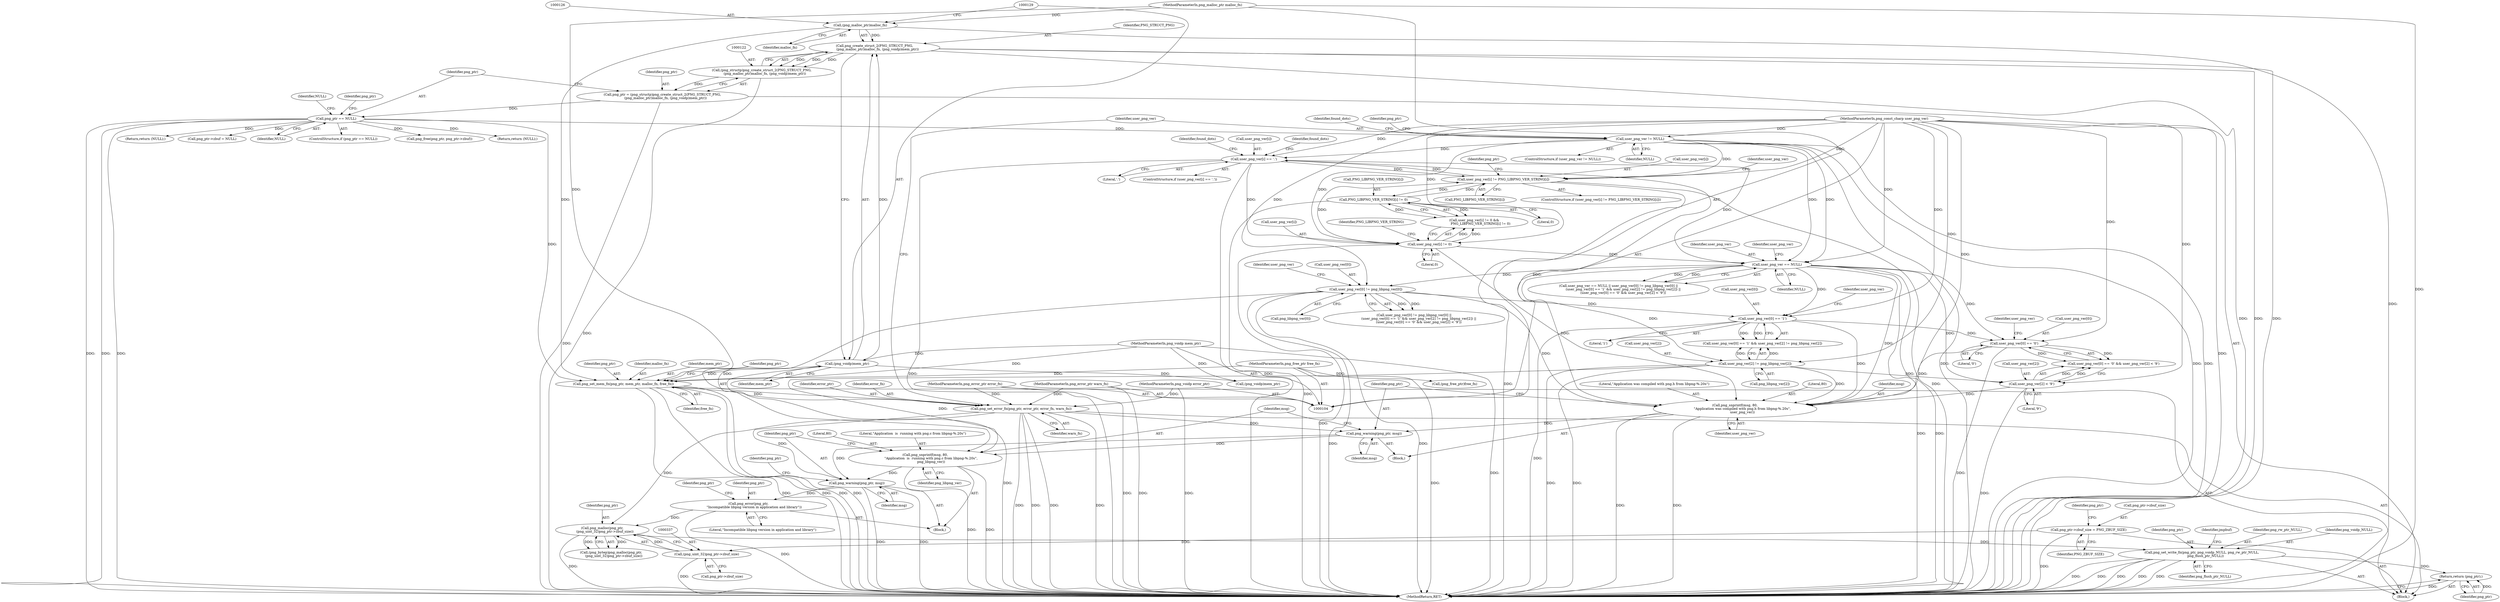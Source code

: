 digraph "0_Chrome_7f3d85b096f66870a15b37c2f40b219b2e292693_24@API" {
"1000341" [label="(Call,png_set_write_fn(png_ptr, png_voidp_NULL, png_rw_ptr_NULL,\n       png_flush_ptr_NULL))"];
"1000334" [label="(Call,png_malloc(png_ptr,\n     (png_uint_32)png_ptr->zbuf_size))"];
"1000185" [label="(Call,png_set_error_fn(png_ptr, error_ptr, error_fn, warn_fn))"];
"1000180" [label="(Call,png_set_mem_fn(png_ptr, mem_ptr, malloc_fn, free_fn))"];
"1000132" [label="(Call,png_ptr == NULL)"];
"1000119" [label="(Call,png_ptr = (png_structp)png_create_struct_2(PNG_STRUCT_PNG,\n      (png_malloc_ptr)malloc_fn, (png_voidp)mem_ptr))"];
"1000121" [label="(Call,(png_structp)png_create_struct_2(PNG_STRUCT_PNG,\n      (png_malloc_ptr)malloc_fn, (png_voidp)mem_ptr))"];
"1000123" [label="(Call,png_create_struct_2(PNG_STRUCT_PNG,\n      (png_malloc_ptr)malloc_fn, (png_voidp)mem_ptr))"];
"1000125" [label="(Call,(png_malloc_ptr)malloc_fn)"];
"1000110" [label="(MethodParameterIn,png_malloc_ptr malloc_fn)"];
"1000128" [label="(Call,(png_voidp)mem_ptr)"];
"1000109" [label="(MethodParameterIn,png_voidp mem_ptr)"];
"1000111" [label="(MethodParameterIn,png_free_ptr free_fn)"];
"1000106" [label="(MethodParameterIn,png_voidp error_ptr)"];
"1000107" [label="(MethodParameterIn,png_error_ptr error_fn)"];
"1000108" [label="(MethodParameterIn,png_error_ptr warn_fn)"];
"1000320" [label="(Call,png_error(png_ptr,\n           \"Incompatible libpng version in application and library\"))"];
"1000312" [label="(Call,png_warning(png_ptr, msg))"];
"1000304" [label="(Call,png_warning(png_ptr, msg))"];
"1000299" [label="(Call,png_snprintf(msg, 80,\n              \"Application was compiled with png.h from libpng-%.20s\",\n              user_png_ver))"];
"1000258" [label="(Call,user_png_ver == NULL)"];
"1000221" [label="(Call,user_png_ver[i] == '.')"];
"1000208" [label="(Call,user_png_ver[i] != PNG_LIBPNG_VER_STRING[i])"];
"1000233" [label="(Call,user_png_ver[i] != 0)"];
"1000191" [label="(Call,user_png_ver != NULL)"];
"1000105" [label="(MethodParameterIn,png_const_charp user_png_ver)"];
"1000238" [label="(Call,PNG_LIBPNG_VER_STRING[i] != 0)"];
"1000284" [label="(Call,user_png_ver[0] == '0')"];
"1000271" [label="(Call,user_png_ver[0] == '1')"];
"1000262" [label="(Call,user_png_ver[0] != png_libpng_ver[0])"];
"1000289" [label="(Call,user_png_ver[2] < '9')"];
"1000276" [label="(Call,user_png_ver[2] != png_libpng_ver[2])"];
"1000307" [label="(Call,png_snprintf(msg, 80,\n           \"Application  is  running with png.c from libpng-%.20s\",\n           png_libpng_ver))"];
"1000336" [label="(Call,(png_uint_32)png_ptr->zbuf_size)"];
"1000323" [label="(Call,png_ptr->zbuf_size = PNG_ZBUF_SIZE)"];
"1000357" [label="(Return,return (png_ptr);)"];
"1000135" [label="(Return,return (NULL);)"];
"1000263" [label="(Call,user_png_ver[0])"];
"1000357" [label="(Return,return (png_ptr);)"];
"1000156" [label="(Call,png_ptr->zbuf = NULL)"];
"1000272" [label="(Call,user_png_ver[0])"];
"1000191" [label="(Call,user_png_ver != NULL)"];
"1000257" [label="(Call,user_png_ver == NULL || user_png_ver[0] != png_libpng_ver[0] ||\n         (user_png_ver[0] == '1' && user_png_ver[2] != png_libpng_ver[2]) ||\n         (user_png_ver[0] == '0' && user_png_ver[2] < '9'))"];
"1000320" [label="(Call,png_error(png_ptr,\n           \"Incompatible libpng version in application and library\"))"];
"1000303" [label="(Identifier,user_png_ver)"];
"1000280" [label="(Call,png_libpng_ver[2])"];
"1000232" [label="(Call,user_png_ver[i] != 0 &&\n            PNG_LIBPNG_VER_STRING[i] != 0)"];
"1000266" [label="(Call,png_libpng_ver[0])"];
"1000192" [label="(Identifier,user_png_ver)"];
"1000107" [label="(MethodParameterIn,png_error_ptr error_fn)"];
"1000125" [label="(Call,(png_malloc_ptr)malloc_fn)"];
"1000291" [label="(Identifier,user_png_ver)"];
"1000165" [label="(Call,(png_free_ptr)free_fn)"];
"1000275" [label="(Literal,'1')"];
"1000345" [label="(Identifier,png_flush_ptr_NULL)"];
"1000304" [label="(Call,png_warning(png_ptr, msg))"];
"1000134" [label="(Identifier,NULL)"];
"1000239" [label="(Call,PNG_LIBPNG_VER_STRING[i])"];
"1000312" [label="(Call,png_warning(png_ptr, msg))"];
"1000230" [label="(Identifier,found_dots)"];
"1000270" [label="(Call,user_png_ver[0] == '1' && user_png_ver[2] != png_libpng_ver[2])"];
"1000278" [label="(Identifier,user_png_ver)"];
"1000222" [label="(Call,user_png_ver[i])"];
"1000344" [label="(Identifier,png_rw_ptr_NULL)"];
"1000186" [label="(Identifier,png_ptr)"];
"1000327" [label="(Identifier,PNG_ZBUF_SIZE)"];
"1000183" [label="(Identifier,malloc_fn)"];
"1000212" [label="(Call,PNG_LIBPNG_VER_STRING[i])"];
"1000306" [label="(Identifier,msg)"];
"1000123" [label="(Call,png_create_struct_2(PNG_STRUCT_PNG,\n      (png_malloc_ptr)malloc_fn, (png_voidp)mem_ptr))"];
"1000293" [label="(Literal,'9')"];
"1000185" [label="(Call,png_set_error_fn(png_ptr, error_ptr, error_fn, warn_fn))"];
"1000300" [label="(Identifier,msg)"];
"1000288" [label="(Literal,'0')"];
"1000261" [label="(Call,user_png_ver[0] != png_libpng_ver[0] ||\n         (user_png_ver[0] == '1' && user_png_ver[2] != png_libpng_ver[2]) ||\n         (user_png_ver[0] == '0' && user_png_ver[2] < '9'))"];
"1000127" [label="(Identifier,malloc_fn)"];
"1000132" [label="(Call,png_ptr == NULL)"];
"1000294" [label="(Block,)"];
"1000277" [label="(Call,user_png_ver[2])"];
"1000309" [label="(Literal,80)"];
"1000283" [label="(Call,user_png_ver[0] == '0' && user_png_ver[2] < '9')"];
"1000299" [label="(Call,png_snprintf(msg, 80,\n              \"Application was compiled with png.h from libpng-%.20s\",\n              user_png_ver))"];
"1000290" [label="(Call,user_png_ver[2])"];
"1000131" [label="(ControlStructure,if (png_ptr == NULL))"];
"1000323" [label="(Call,png_ptr->zbuf_size = PNG_ZBUF_SIZE)"];
"1000260" [label="(Identifier,NULL)"];
"1000184" [label="(Identifier,free_fn)"];
"1000307" [label="(Call,png_snprintf(msg, 80,\n           \"Application  is  running with png.c from libpng-%.20s\",\n           png_libpng_ver))"];
"1000190" [label="(ControlStructure,if (user_png_ver != NULL))"];
"1000182" [label="(Identifier,mem_ptr)"];
"1000359" [label="(MethodReturn,RET)"];
"1000233" [label="(Call,user_png_ver[i] != 0)"];
"1000284" [label="(Call,user_png_ver[0] == '0')"];
"1000343" [label="(Identifier,png_voidp_NULL)"];
"1000313" [label="(Identifier,png_ptr)"];
"1000151" [label="(Call,png_free(png_ptr, png_ptr->zbuf))"];
"1000259" [label="(Identifier,user_png_ver)"];
"1000139" [label="(Identifier,png_ptr)"];
"1000221" [label="(Call,user_png_ver[i] == '.')"];
"1000207" [label="(ControlStructure,if (user_png_ver[i] != PNG_LIBPNG_VER_STRING[i]))"];
"1000332" [label="(Call,(png_bytep)png_malloc(png_ptr,\n     (png_uint_32)png_ptr->zbuf_size))"];
"1000237" [label="(Literal,0)"];
"1000298" [label="(Block,)"];
"1000342" [label="(Identifier,png_ptr)"];
"1000217" [label="(Identifier,png_ptr)"];
"1000119" [label="(Call,png_ptr = (png_structp)png_create_struct_2(PNG_STRUCT_PNG,\n      (png_malloc_ptr)malloc_fn, (png_voidp)mem_ptr))"];
"1000240" [label="(Identifier,PNG_LIBPNG_VER_STRING)"];
"1000324" [label="(Call,png_ptr->zbuf_size)"];
"1000128" [label="(Call,(png_voidp)mem_ptr)"];
"1000302" [label="(Literal,\"Application was compiled with png.h from libpng-%.20s\")"];
"1000111" [label="(MethodParameterIn,png_free_ptr free_fn)"];
"1000225" [label="(Literal,'.')"];
"1000187" [label="(Identifier,error_ptr)"];
"1000311" [label="(Identifier,png_libpng_ver)"];
"1000317" [label="(Identifier,png_ptr)"];
"1000130" [label="(Identifier,mem_ptr)"];
"1000189" [label="(Identifier,warn_fn)"];
"1000109" [label="(MethodParameterIn,png_voidp mem_ptr)"];
"1000136" [label="(Identifier,NULL)"];
"1000209" [label="(Call,user_png_ver[i])"];
"1000168" [label="(Call,(png_voidp)mem_ptr)"];
"1000188" [label="(Identifier,error_fn)"];
"1000358" [label="(Identifier,png_ptr)"];
"1000181" [label="(Identifier,png_ptr)"];
"1000314" [label="(Identifier,msg)"];
"1000264" [label="(Identifier,user_png_ver)"];
"1000338" [label="(Call,png_ptr->zbuf_size)"];
"1000330" [label="(Identifier,png_ptr)"];
"1000348" [label="(Identifier,jmpbuf)"];
"1000322" [label="(Literal,\"Incompatible libpng version in application and library\")"];
"1000121" [label="(Call,(png_structp)png_create_struct_2(PNG_STRUCT_PNG,\n      (png_malloc_ptr)malloc_fn, (png_voidp)mem_ptr))"];
"1000310" [label="(Literal,\"Application  is  running with png.c from libpng-%.20s\")"];
"1000110" [label="(MethodParameterIn,png_malloc_ptr malloc_fn)"];
"1000112" [label="(Block,)"];
"1000220" [label="(ControlStructure,if (user_png_ver[i] == '.'))"];
"1000325" [label="(Identifier,png_ptr)"];
"1000180" [label="(Call,png_set_mem_fn(png_ptr, mem_ptr, malloc_fn, free_fn))"];
"1000223" [label="(Identifier,user_png_ver)"];
"1000120" [label="(Identifier,png_ptr)"];
"1000234" [label="(Call,user_png_ver[i])"];
"1000124" [label="(Identifier,PNG_STRUCT_PNG)"];
"1000246" [label="(Identifier,png_ptr)"];
"1000197" [label="(Identifier,found_dots)"];
"1000273" [label="(Identifier,user_png_ver)"];
"1000108" [label="(MethodParameterIn,png_error_ptr warn_fn)"];
"1000271" [label="(Call,user_png_ver[0] == '1')"];
"1000334" [label="(Call,png_malloc(png_ptr,\n     (png_uint_32)png_ptr->zbuf_size))"];
"1000242" [label="(Literal,0)"];
"1000262" [label="(Call,user_png_ver[0] != png_libpng_ver[0])"];
"1000258" [label="(Call,user_png_ver == NULL)"];
"1000133" [label="(Identifier,png_ptr)"];
"1000305" [label="(Identifier,png_ptr)"];
"1000289" [label="(Call,user_png_ver[2] < '9')"];
"1000341" [label="(Call,png_set_write_fn(png_ptr, png_voidp_NULL, png_rw_ptr_NULL,\n       png_flush_ptr_NULL))"];
"1000301" [label="(Literal,80)"];
"1000208" [label="(Call,user_png_ver[i] != PNG_LIBPNG_VER_STRING[i])"];
"1000238" [label="(Call,PNG_LIBPNG_VER_STRING[i] != 0)"];
"1000308" [label="(Identifier,msg)"];
"1000335" [label="(Identifier,png_ptr)"];
"1000227" [label="(Identifier,found_dots)"];
"1000105" [label="(MethodParameterIn,png_const_charp user_png_ver)"];
"1000193" [label="(Identifier,NULL)"];
"1000321" [label="(Identifier,png_ptr)"];
"1000285" [label="(Call,user_png_ver[0])"];
"1000336" [label="(Call,(png_uint_32)png_ptr->zbuf_size)"];
"1000106" [label="(MethodParameterIn,png_voidp error_ptr)"];
"1000276" [label="(Call,user_png_ver[2] != png_libpng_ver[2])"];
"1000171" [label="(Return,return (NULL);)"];
"1000341" -> "1000112"  [label="AST: "];
"1000341" -> "1000345"  [label="CFG: "];
"1000342" -> "1000341"  [label="AST: "];
"1000343" -> "1000341"  [label="AST: "];
"1000344" -> "1000341"  [label="AST: "];
"1000345" -> "1000341"  [label="AST: "];
"1000348" -> "1000341"  [label="CFG: "];
"1000341" -> "1000359"  [label="DDG: "];
"1000341" -> "1000359"  [label="DDG: "];
"1000341" -> "1000359"  [label="DDG: "];
"1000341" -> "1000359"  [label="DDG: "];
"1000341" -> "1000359"  [label="DDG: "];
"1000334" -> "1000341"  [label="DDG: "];
"1000341" -> "1000357"  [label="DDG: "];
"1000334" -> "1000332"  [label="AST: "];
"1000334" -> "1000336"  [label="CFG: "];
"1000335" -> "1000334"  [label="AST: "];
"1000336" -> "1000334"  [label="AST: "];
"1000332" -> "1000334"  [label="CFG: "];
"1000334" -> "1000359"  [label="DDG: "];
"1000334" -> "1000332"  [label="DDG: "];
"1000334" -> "1000332"  [label="DDG: "];
"1000185" -> "1000334"  [label="DDG: "];
"1000320" -> "1000334"  [label="DDG: "];
"1000336" -> "1000334"  [label="DDG: "];
"1000185" -> "1000112"  [label="AST: "];
"1000185" -> "1000189"  [label="CFG: "];
"1000186" -> "1000185"  [label="AST: "];
"1000187" -> "1000185"  [label="AST: "];
"1000188" -> "1000185"  [label="AST: "];
"1000189" -> "1000185"  [label="AST: "];
"1000192" -> "1000185"  [label="CFG: "];
"1000185" -> "1000359"  [label="DDG: "];
"1000185" -> "1000359"  [label="DDG: "];
"1000185" -> "1000359"  [label="DDG: "];
"1000185" -> "1000359"  [label="DDG: "];
"1000180" -> "1000185"  [label="DDG: "];
"1000106" -> "1000185"  [label="DDG: "];
"1000107" -> "1000185"  [label="DDG: "];
"1000108" -> "1000185"  [label="DDG: "];
"1000185" -> "1000304"  [label="DDG: "];
"1000185" -> "1000312"  [label="DDG: "];
"1000180" -> "1000112"  [label="AST: "];
"1000180" -> "1000184"  [label="CFG: "];
"1000181" -> "1000180"  [label="AST: "];
"1000182" -> "1000180"  [label="AST: "];
"1000183" -> "1000180"  [label="AST: "];
"1000184" -> "1000180"  [label="AST: "];
"1000186" -> "1000180"  [label="CFG: "];
"1000180" -> "1000359"  [label="DDG: "];
"1000180" -> "1000359"  [label="DDG: "];
"1000180" -> "1000359"  [label="DDG: "];
"1000180" -> "1000359"  [label="DDG: "];
"1000132" -> "1000180"  [label="DDG: "];
"1000128" -> "1000180"  [label="DDG: "];
"1000109" -> "1000180"  [label="DDG: "];
"1000125" -> "1000180"  [label="DDG: "];
"1000110" -> "1000180"  [label="DDG: "];
"1000111" -> "1000180"  [label="DDG: "];
"1000132" -> "1000131"  [label="AST: "];
"1000132" -> "1000134"  [label="CFG: "];
"1000133" -> "1000132"  [label="AST: "];
"1000134" -> "1000132"  [label="AST: "];
"1000136" -> "1000132"  [label="CFG: "];
"1000139" -> "1000132"  [label="CFG: "];
"1000132" -> "1000359"  [label="DDG: "];
"1000132" -> "1000359"  [label="DDG: "];
"1000132" -> "1000359"  [label="DDG: "];
"1000119" -> "1000132"  [label="DDG: "];
"1000132" -> "1000135"  [label="DDG: "];
"1000132" -> "1000151"  [label="DDG: "];
"1000132" -> "1000156"  [label="DDG: "];
"1000132" -> "1000171"  [label="DDG: "];
"1000132" -> "1000191"  [label="DDG: "];
"1000119" -> "1000112"  [label="AST: "];
"1000119" -> "1000121"  [label="CFG: "];
"1000120" -> "1000119"  [label="AST: "];
"1000121" -> "1000119"  [label="AST: "];
"1000133" -> "1000119"  [label="CFG: "];
"1000119" -> "1000359"  [label="DDG: "];
"1000121" -> "1000119"  [label="DDG: "];
"1000121" -> "1000123"  [label="CFG: "];
"1000122" -> "1000121"  [label="AST: "];
"1000123" -> "1000121"  [label="AST: "];
"1000121" -> "1000359"  [label="DDG: "];
"1000123" -> "1000121"  [label="DDG: "];
"1000123" -> "1000121"  [label="DDG: "];
"1000123" -> "1000121"  [label="DDG: "];
"1000123" -> "1000128"  [label="CFG: "];
"1000124" -> "1000123"  [label="AST: "];
"1000125" -> "1000123"  [label="AST: "];
"1000128" -> "1000123"  [label="AST: "];
"1000123" -> "1000359"  [label="DDG: "];
"1000123" -> "1000359"  [label="DDG: "];
"1000123" -> "1000359"  [label="DDG: "];
"1000125" -> "1000123"  [label="DDG: "];
"1000128" -> "1000123"  [label="DDG: "];
"1000125" -> "1000127"  [label="CFG: "];
"1000126" -> "1000125"  [label="AST: "];
"1000127" -> "1000125"  [label="AST: "];
"1000129" -> "1000125"  [label="CFG: "];
"1000125" -> "1000359"  [label="DDG: "];
"1000110" -> "1000125"  [label="DDG: "];
"1000110" -> "1000104"  [label="AST: "];
"1000110" -> "1000359"  [label="DDG: "];
"1000128" -> "1000130"  [label="CFG: "];
"1000129" -> "1000128"  [label="AST: "];
"1000130" -> "1000128"  [label="AST: "];
"1000128" -> "1000359"  [label="DDG: "];
"1000109" -> "1000128"  [label="DDG: "];
"1000128" -> "1000168"  [label="DDG: "];
"1000109" -> "1000104"  [label="AST: "];
"1000109" -> "1000359"  [label="DDG: "];
"1000109" -> "1000168"  [label="DDG: "];
"1000111" -> "1000104"  [label="AST: "];
"1000111" -> "1000359"  [label="DDG: "];
"1000111" -> "1000165"  [label="DDG: "];
"1000106" -> "1000104"  [label="AST: "];
"1000106" -> "1000359"  [label="DDG: "];
"1000107" -> "1000104"  [label="AST: "];
"1000107" -> "1000359"  [label="DDG: "];
"1000108" -> "1000104"  [label="AST: "];
"1000108" -> "1000359"  [label="DDG: "];
"1000320" -> "1000294"  [label="AST: "];
"1000320" -> "1000322"  [label="CFG: "];
"1000321" -> "1000320"  [label="AST: "];
"1000322" -> "1000320"  [label="AST: "];
"1000325" -> "1000320"  [label="CFG: "];
"1000320" -> "1000359"  [label="DDG: "];
"1000312" -> "1000320"  [label="DDG: "];
"1000312" -> "1000294"  [label="AST: "];
"1000312" -> "1000314"  [label="CFG: "];
"1000313" -> "1000312"  [label="AST: "];
"1000314" -> "1000312"  [label="AST: "];
"1000317" -> "1000312"  [label="CFG: "];
"1000312" -> "1000359"  [label="DDG: "];
"1000312" -> "1000359"  [label="DDG: "];
"1000304" -> "1000312"  [label="DDG: "];
"1000307" -> "1000312"  [label="DDG: "];
"1000304" -> "1000298"  [label="AST: "];
"1000304" -> "1000306"  [label="CFG: "];
"1000305" -> "1000304"  [label="AST: "];
"1000306" -> "1000304"  [label="AST: "];
"1000308" -> "1000304"  [label="CFG: "];
"1000299" -> "1000304"  [label="DDG: "];
"1000304" -> "1000307"  [label="DDG: "];
"1000299" -> "1000298"  [label="AST: "];
"1000299" -> "1000303"  [label="CFG: "];
"1000300" -> "1000299"  [label="AST: "];
"1000301" -> "1000299"  [label="AST: "];
"1000302" -> "1000299"  [label="AST: "];
"1000303" -> "1000299"  [label="AST: "];
"1000305" -> "1000299"  [label="CFG: "];
"1000299" -> "1000359"  [label="DDG: "];
"1000299" -> "1000359"  [label="DDG: "];
"1000258" -> "1000299"  [label="DDG: "];
"1000284" -> "1000299"  [label="DDG: "];
"1000289" -> "1000299"  [label="DDG: "];
"1000262" -> "1000299"  [label="DDG: "];
"1000221" -> "1000299"  [label="DDG: "];
"1000271" -> "1000299"  [label="DDG: "];
"1000233" -> "1000299"  [label="DDG: "];
"1000276" -> "1000299"  [label="DDG: "];
"1000105" -> "1000299"  [label="DDG: "];
"1000258" -> "1000257"  [label="AST: "];
"1000258" -> "1000260"  [label="CFG: "];
"1000259" -> "1000258"  [label="AST: "];
"1000260" -> "1000258"  [label="AST: "];
"1000264" -> "1000258"  [label="CFG: "];
"1000257" -> "1000258"  [label="CFG: "];
"1000258" -> "1000359"  [label="DDG: "];
"1000258" -> "1000359"  [label="DDG: "];
"1000258" -> "1000257"  [label="DDG: "];
"1000258" -> "1000257"  [label="DDG: "];
"1000221" -> "1000258"  [label="DDG: "];
"1000233" -> "1000258"  [label="DDG: "];
"1000191" -> "1000258"  [label="DDG: "];
"1000191" -> "1000258"  [label="DDG: "];
"1000105" -> "1000258"  [label="DDG: "];
"1000258" -> "1000262"  [label="DDG: "];
"1000258" -> "1000271"  [label="DDG: "];
"1000258" -> "1000276"  [label="DDG: "];
"1000258" -> "1000284"  [label="DDG: "];
"1000258" -> "1000289"  [label="DDG: "];
"1000221" -> "1000220"  [label="AST: "];
"1000221" -> "1000225"  [label="CFG: "];
"1000222" -> "1000221"  [label="AST: "];
"1000225" -> "1000221"  [label="AST: "];
"1000230" -> "1000221"  [label="CFG: "];
"1000227" -> "1000221"  [label="CFG: "];
"1000221" -> "1000359"  [label="DDG: "];
"1000221" -> "1000359"  [label="DDG: "];
"1000221" -> "1000208"  [label="DDG: "];
"1000208" -> "1000221"  [label="DDG: "];
"1000191" -> "1000221"  [label="DDG: "];
"1000105" -> "1000221"  [label="DDG: "];
"1000221" -> "1000233"  [label="DDG: "];
"1000208" -> "1000207"  [label="AST: "];
"1000208" -> "1000212"  [label="CFG: "];
"1000209" -> "1000208"  [label="AST: "];
"1000212" -> "1000208"  [label="AST: "];
"1000217" -> "1000208"  [label="CFG: "];
"1000223" -> "1000208"  [label="CFG: "];
"1000208" -> "1000359"  [label="DDG: "];
"1000208" -> "1000359"  [label="DDG: "];
"1000233" -> "1000208"  [label="DDG: "];
"1000191" -> "1000208"  [label="DDG: "];
"1000105" -> "1000208"  [label="DDG: "];
"1000238" -> "1000208"  [label="DDG: "];
"1000208" -> "1000238"  [label="DDG: "];
"1000233" -> "1000232"  [label="AST: "];
"1000233" -> "1000237"  [label="CFG: "];
"1000234" -> "1000233"  [label="AST: "];
"1000237" -> "1000233"  [label="AST: "];
"1000240" -> "1000233"  [label="CFG: "];
"1000232" -> "1000233"  [label="CFG: "];
"1000233" -> "1000359"  [label="DDG: "];
"1000233" -> "1000232"  [label="DDG: "];
"1000233" -> "1000232"  [label="DDG: "];
"1000191" -> "1000233"  [label="DDG: "];
"1000105" -> "1000233"  [label="DDG: "];
"1000191" -> "1000190"  [label="AST: "];
"1000191" -> "1000193"  [label="CFG: "];
"1000192" -> "1000191"  [label="AST: "];
"1000193" -> "1000191"  [label="AST: "];
"1000197" -> "1000191"  [label="CFG: "];
"1000246" -> "1000191"  [label="CFG: "];
"1000191" -> "1000359"  [label="DDG: "];
"1000191" -> "1000359"  [label="DDG: "];
"1000191" -> "1000359"  [label="DDG: "];
"1000105" -> "1000191"  [label="DDG: "];
"1000105" -> "1000104"  [label="AST: "];
"1000105" -> "1000359"  [label="DDG: "];
"1000105" -> "1000262"  [label="DDG: "];
"1000105" -> "1000271"  [label="DDG: "];
"1000105" -> "1000276"  [label="DDG: "];
"1000105" -> "1000284"  [label="DDG: "];
"1000105" -> "1000289"  [label="DDG: "];
"1000238" -> "1000232"  [label="AST: "];
"1000238" -> "1000242"  [label="CFG: "];
"1000239" -> "1000238"  [label="AST: "];
"1000242" -> "1000238"  [label="AST: "];
"1000232" -> "1000238"  [label="CFG: "];
"1000238" -> "1000359"  [label="DDG: "];
"1000238" -> "1000232"  [label="DDG: "];
"1000238" -> "1000232"  [label="DDG: "];
"1000284" -> "1000283"  [label="AST: "];
"1000284" -> "1000288"  [label="CFG: "];
"1000285" -> "1000284"  [label="AST: "];
"1000288" -> "1000284"  [label="AST: "];
"1000291" -> "1000284"  [label="CFG: "];
"1000283" -> "1000284"  [label="CFG: "];
"1000284" -> "1000359"  [label="DDG: "];
"1000284" -> "1000283"  [label="DDG: "];
"1000284" -> "1000283"  [label="DDG: "];
"1000271" -> "1000284"  [label="DDG: "];
"1000271" -> "1000270"  [label="AST: "];
"1000271" -> "1000275"  [label="CFG: "];
"1000272" -> "1000271"  [label="AST: "];
"1000275" -> "1000271"  [label="AST: "];
"1000278" -> "1000271"  [label="CFG: "];
"1000270" -> "1000271"  [label="CFG: "];
"1000271" -> "1000359"  [label="DDG: "];
"1000271" -> "1000270"  [label="DDG: "];
"1000271" -> "1000270"  [label="DDG: "];
"1000262" -> "1000271"  [label="DDG: "];
"1000262" -> "1000261"  [label="AST: "];
"1000262" -> "1000266"  [label="CFG: "];
"1000263" -> "1000262"  [label="AST: "];
"1000266" -> "1000262"  [label="AST: "];
"1000273" -> "1000262"  [label="CFG: "];
"1000261" -> "1000262"  [label="CFG: "];
"1000262" -> "1000359"  [label="DDG: "];
"1000262" -> "1000359"  [label="DDG: "];
"1000262" -> "1000261"  [label="DDG: "];
"1000262" -> "1000261"  [label="DDG: "];
"1000262" -> "1000307"  [label="DDG: "];
"1000289" -> "1000283"  [label="AST: "];
"1000289" -> "1000293"  [label="CFG: "];
"1000290" -> "1000289"  [label="AST: "];
"1000293" -> "1000289"  [label="AST: "];
"1000283" -> "1000289"  [label="CFG: "];
"1000289" -> "1000359"  [label="DDG: "];
"1000289" -> "1000283"  [label="DDG: "];
"1000289" -> "1000283"  [label="DDG: "];
"1000276" -> "1000289"  [label="DDG: "];
"1000276" -> "1000270"  [label="AST: "];
"1000276" -> "1000280"  [label="CFG: "];
"1000277" -> "1000276"  [label="AST: "];
"1000280" -> "1000276"  [label="AST: "];
"1000270" -> "1000276"  [label="CFG: "];
"1000276" -> "1000359"  [label="DDG: "];
"1000276" -> "1000359"  [label="DDG: "];
"1000276" -> "1000270"  [label="DDG: "];
"1000276" -> "1000270"  [label="DDG: "];
"1000276" -> "1000307"  [label="DDG: "];
"1000307" -> "1000294"  [label="AST: "];
"1000307" -> "1000311"  [label="CFG: "];
"1000308" -> "1000307"  [label="AST: "];
"1000309" -> "1000307"  [label="AST: "];
"1000310" -> "1000307"  [label="AST: "];
"1000311" -> "1000307"  [label="AST: "];
"1000313" -> "1000307"  [label="CFG: "];
"1000307" -> "1000359"  [label="DDG: "];
"1000307" -> "1000359"  [label="DDG: "];
"1000336" -> "1000338"  [label="CFG: "];
"1000337" -> "1000336"  [label="AST: "];
"1000338" -> "1000336"  [label="AST: "];
"1000336" -> "1000359"  [label="DDG: "];
"1000323" -> "1000336"  [label="DDG: "];
"1000323" -> "1000112"  [label="AST: "];
"1000323" -> "1000327"  [label="CFG: "];
"1000324" -> "1000323"  [label="AST: "];
"1000327" -> "1000323"  [label="AST: "];
"1000330" -> "1000323"  [label="CFG: "];
"1000323" -> "1000359"  [label="DDG: "];
"1000357" -> "1000112"  [label="AST: "];
"1000357" -> "1000358"  [label="CFG: "];
"1000358" -> "1000357"  [label="AST: "];
"1000359" -> "1000357"  [label="CFG: "];
"1000357" -> "1000359"  [label="DDG: "];
"1000358" -> "1000357"  [label="DDG: "];
}
